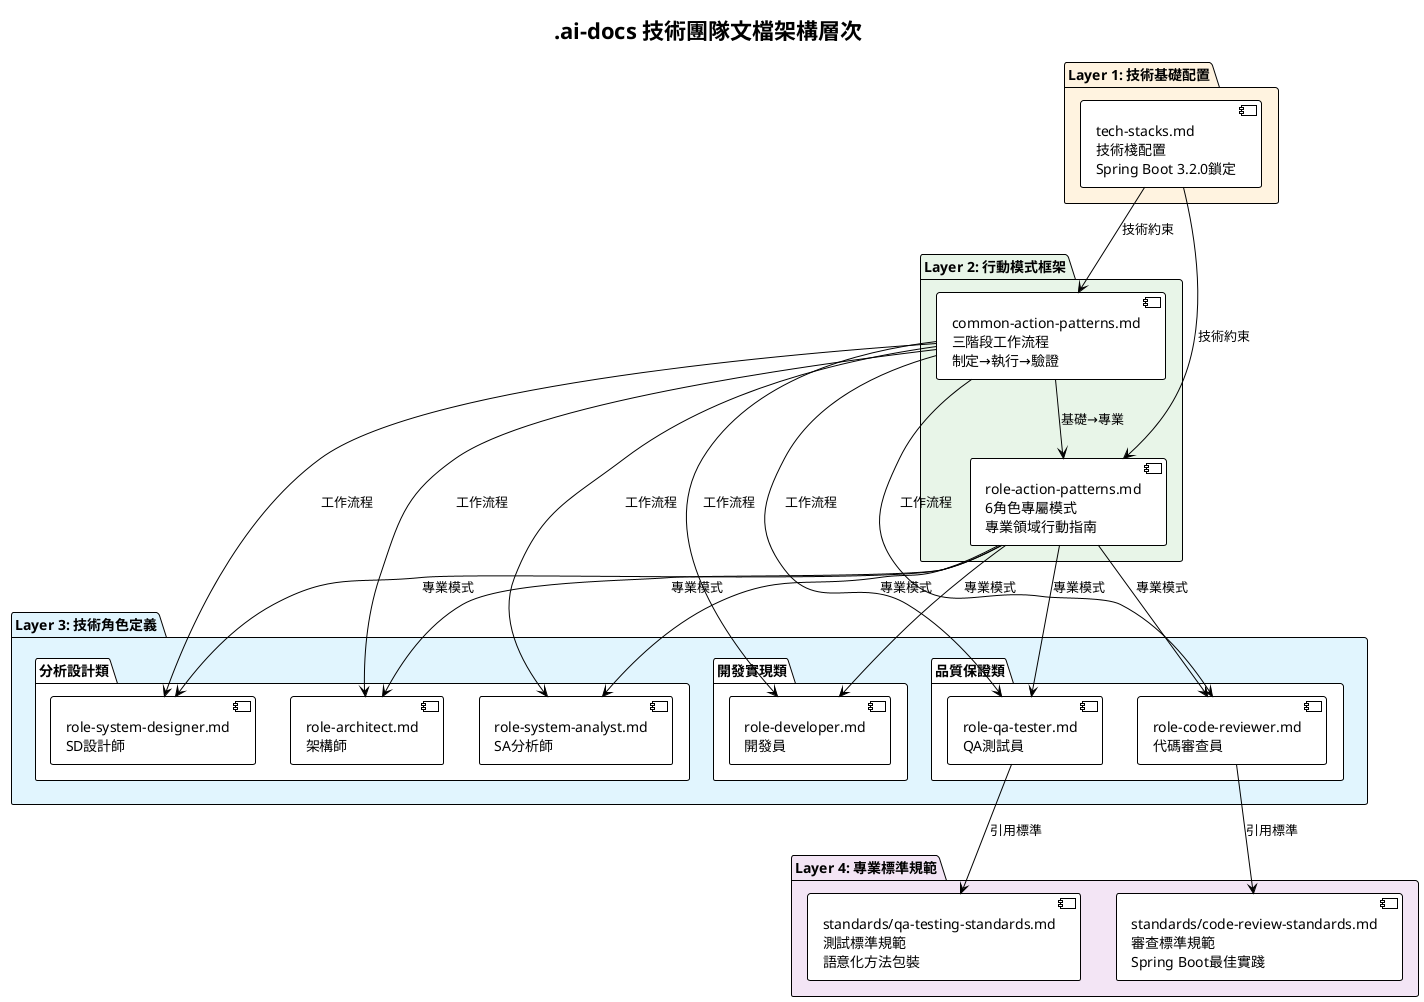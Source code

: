 @startuml ai-docs-architecture
!theme plain
skinparam backgroundColor #FFFFFF

title .ai-docs 技術團隊文檔架構層次

package "Layer 1: 技術基礎配置" #FFF3E0 {
    [tech-stacks.md\n技術棧配置\nSpring Boot 3.2.0鎖定] as TECH
}

package "Layer 2: 行動模式框架" #E8F5E8 {
    [common-action-patterns.md\n三階段工作流程\n制定→執行→驗證] as COMMON
    [role-action-patterns.md\n6角色專屬模式\n專業領域行動指南] as ROLE_PATTERNS
    
    COMMON --> ROLE_PATTERNS : "基礎→專業"
}

package "Layer 3: 技術角色定義" #E1F5FE {
    package "分析設計類" {
        [role-system-analyst.md\nSA分析師] as SA
        [role-system-designer.md\nSD設計師] as SD
        [role-architect.md\n架構師] as ARCHITECT
    }
    
    package "開發實現類" {
        [role-developer.md\n開發員] as DEVELOPER
    }
    
    package "品質保證類" {
        [role-qa-tester.md\nQA測試員] as QA
        [role-code-reviewer.md\n代碼審查員] as REVIEWER
    }
}

package "Layer 4: 專業標準規範" #F3E5F5 {
    [standards/qa-testing-standards.md\n測試標準規範\n語意化方法包裝] as QA_STD
    [standards/code-review-standards.md\n審查標準規範\nSpring Boot最佳實踐] as REVIEW_STD
}

' 層次依賴關係
TECH --> COMMON : "技術約束"
TECH --> ROLE_PATTERNS : "技術約束"

COMMON --> SA : "工作流程"
COMMON --> SD : "工作流程" 
COMMON --> ARCHITECT : "工作流程"
COMMON --> DEVELOPER : "工作流程"
COMMON --> QA : "工作流程"
COMMON --> REVIEWER : "工作流程"

ROLE_PATTERNS --> SA : "專業模式"
ROLE_PATTERNS --> SD : "專業模式"
ROLE_PATTERNS --> ARCHITECT : "專業模式"
ROLE_PATTERNS --> DEVELOPER : "專業模式"
ROLE_PATTERNS --> QA : "專業模式"
ROLE_PATTERNS --> REVIEWER : "專業模式"

QA --> QA_STD : "引用標準"
REVIEWER --> REVIEW_STD : "引用標準"

@enduml